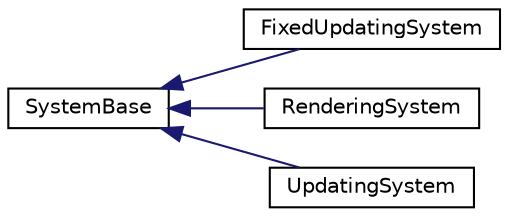 digraph "Graphical Class Hierarchy"
{
 // INTERACTIVE_SVG=YES
 // LATEX_PDF_SIZE
  edge [fontname="Helvetica",fontsize="10",labelfontname="Helvetica",labelfontsize="10"];
  node [fontname="Helvetica",fontsize="10",shape=record];
  rankdir="LR";
  Node0 [label="SystemBase",height=0.2,width=0.4,color="black", fillcolor="white", style="filled",URL="$d2/d15/class_system_base.html",tooltip=" "];
  Node0 -> Node1 [dir="back",color="midnightblue",fontsize="10",style="solid",fontname="Helvetica"];
  Node1 [label="FixedUpdatingSystem",height=0.2,width=0.4,color="black", fillcolor="white", style="filled",URL="$d3/de8/class_fixed_updating_system.html",tooltip=" "];
  Node0 -> Node2 [dir="back",color="midnightblue",fontsize="10",style="solid",fontname="Helvetica"];
  Node2 [label="RenderingSystem",height=0.2,width=0.4,color="black", fillcolor="white", style="filled",URL="$d8/d31/class_rendering_system.html",tooltip=" "];
  Node0 -> Node3 [dir="back",color="midnightblue",fontsize="10",style="solid",fontname="Helvetica"];
  Node3 [label="UpdatingSystem",height=0.2,width=0.4,color="black", fillcolor="white", style="filled",URL="$d2/d54/class_updating_system.html",tooltip=" "];
}
